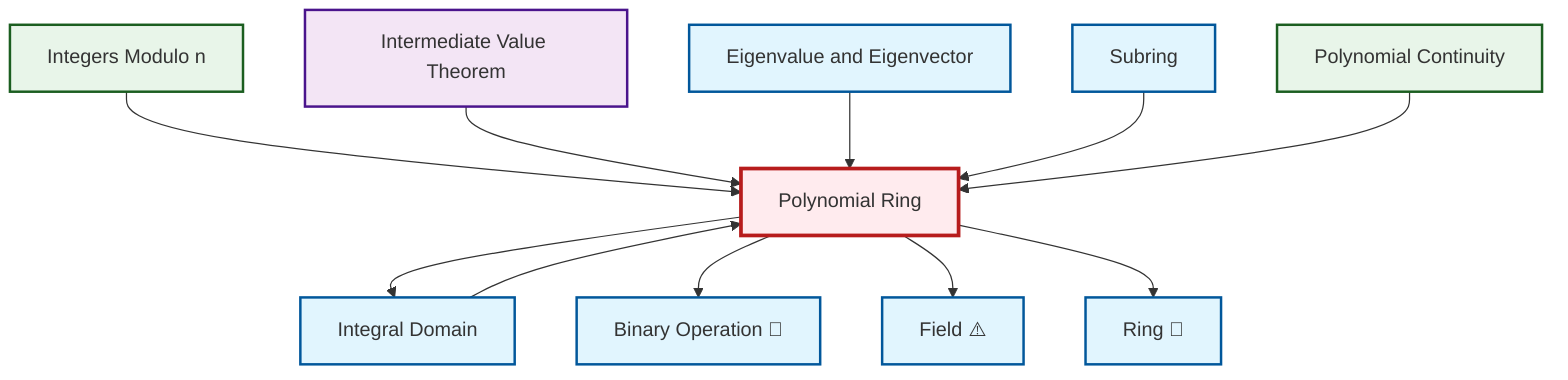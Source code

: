 graph TD
    classDef definition fill:#e1f5fe,stroke:#01579b,stroke-width:2px
    classDef theorem fill:#f3e5f5,stroke:#4a148c,stroke-width:2px
    classDef axiom fill:#fff3e0,stroke:#e65100,stroke-width:2px
    classDef example fill:#e8f5e9,stroke:#1b5e20,stroke-width:2px
    classDef current fill:#ffebee,stroke:#b71c1c,stroke-width:3px
    ex-quotient-integers-mod-n["Integers Modulo n"]:::example
    def-integral-domain["Integral Domain"]:::definition
    def-subring["Subring"]:::definition
    thm-intermediate-value["Intermediate Value Theorem"]:::theorem
    def-polynomial-ring["Polynomial Ring"]:::definition
    def-ring["Ring 📝"]:::definition
    def-field["Field ⚠️"]:::definition
    ex-polynomial-continuity["Polynomial Continuity"]:::example
    def-eigenvalue-eigenvector["Eigenvalue and Eigenvector"]:::definition
    def-binary-operation["Binary Operation 📝"]:::definition
    ex-quotient-integers-mod-n --> def-polynomial-ring
    thm-intermediate-value --> def-polynomial-ring
    def-eigenvalue-eigenvector --> def-polynomial-ring
    def-polynomial-ring --> def-integral-domain
    def-subring --> def-polynomial-ring
    def-polynomial-ring --> def-binary-operation
    def-polynomial-ring --> def-field
    def-integral-domain --> def-polynomial-ring
    def-polynomial-ring --> def-ring
    ex-polynomial-continuity --> def-polynomial-ring
    class def-polynomial-ring current